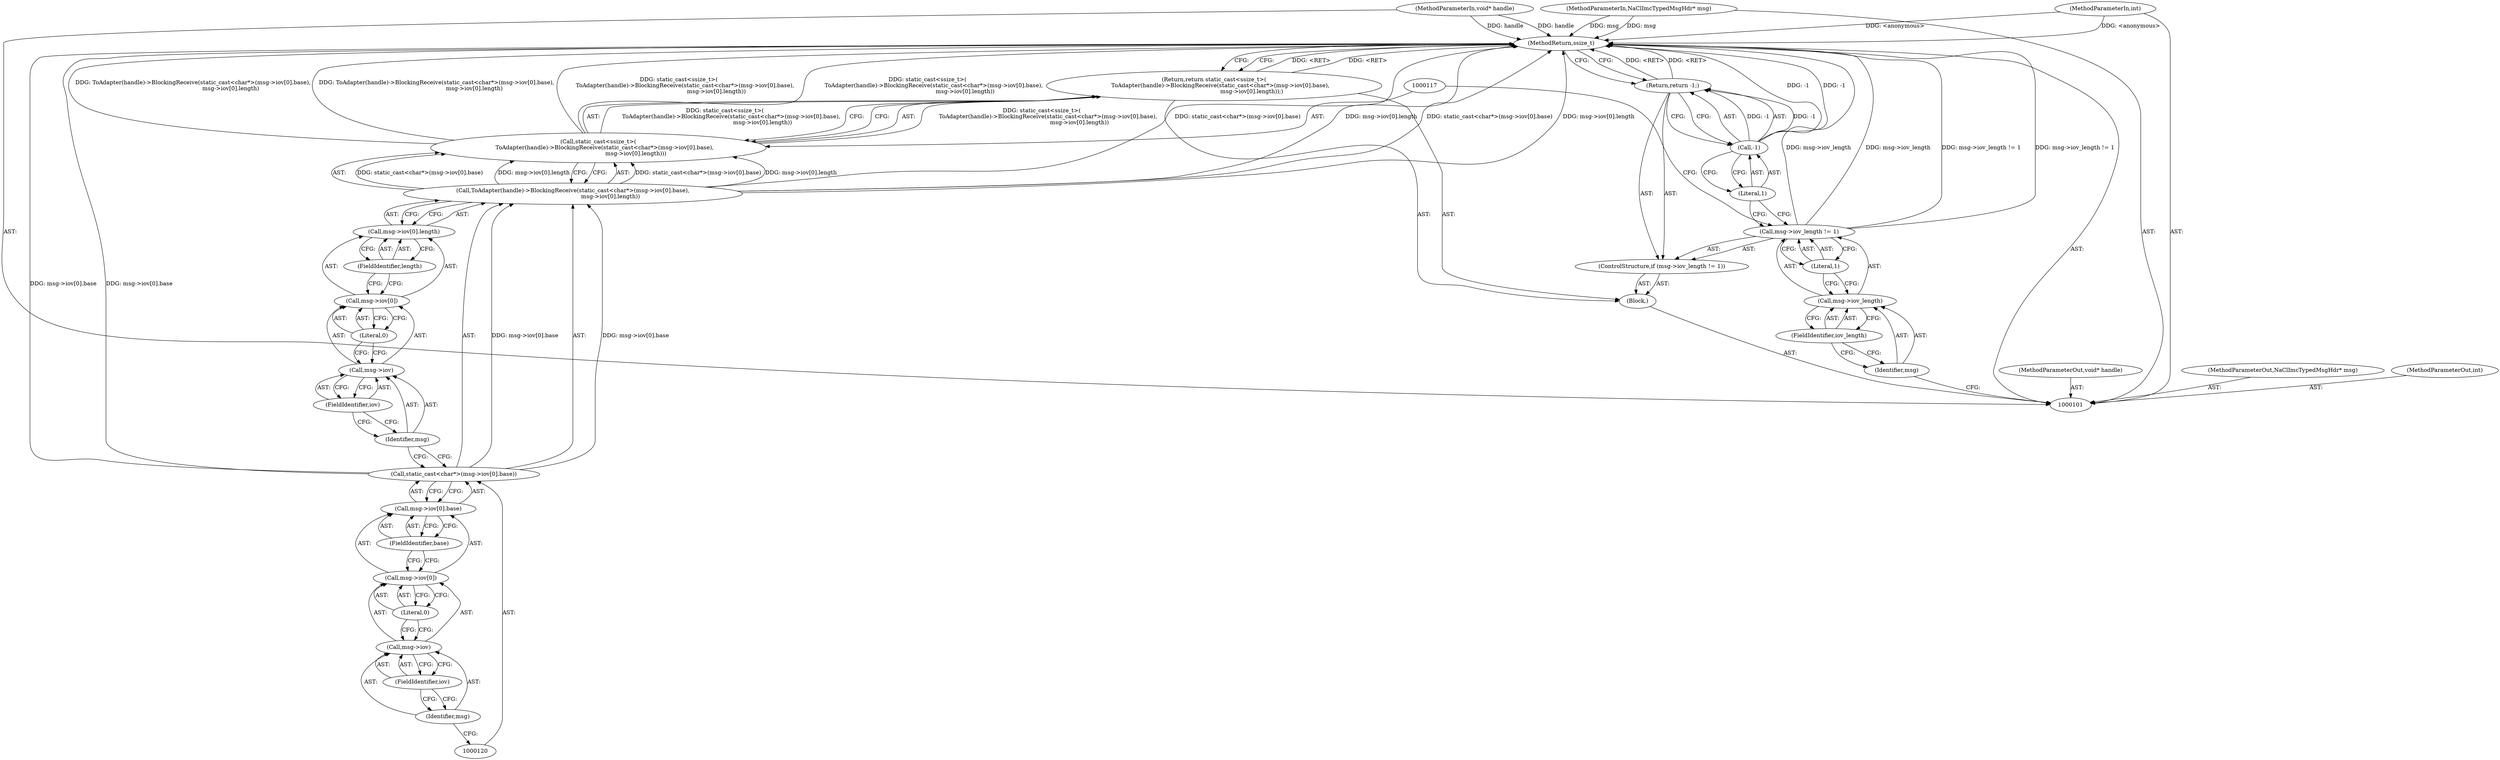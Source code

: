 digraph "0_Chrome_3b0d77670a0613f409110817455d2137576b485a_5" {
"1000135" [label="(MethodReturn,ssize_t)"];
"1000102" [label="(MethodParameterIn,void* handle)"];
"1000176" [label="(MethodParameterOut,void* handle)"];
"1000103" [label="(MethodParameterIn,NaClImcTypedMsgHdr* msg)"];
"1000177" [label="(MethodParameterOut,NaClImcTypedMsgHdr* msg)"];
"1000104" [label="(MethodParameterIn,int)"];
"1000178" [label="(MethodParameterOut,int)"];
"1000105" [label="(Block,)"];
"1000110" [label="(FieldIdentifier,iov_length)"];
"1000111" [label="(Literal,1)"];
"1000106" [label="(ControlStructure,if (msg->iov_length != 1))"];
"1000107" [label="(Call,msg->iov_length != 1)"];
"1000108" [label="(Call,msg->iov_length)"];
"1000109" [label="(Identifier,msg)"];
"1000113" [label="(Call,-1)"];
"1000114" [label="(Literal,1)"];
"1000112" [label="(Return,return -1;)"];
"1000116" [label="(Call,static_cast<ssize_t>(\n       ToAdapter(handle)->BlockingReceive(static_cast<char*>(msg->iov[0].base),\n                                          msg->iov[0].length)))"];
"1000115" [label="(Return,return static_cast<ssize_t>(\n       ToAdapter(handle)->BlockingReceive(static_cast<char*>(msg->iov[0].base),\n                                          msg->iov[0].length));)"];
"1000119" [label="(Call,static_cast<char*>(msg->iov[0].base))"];
"1000121" [label="(Call,msg->iov[0].base)"];
"1000122" [label="(Call,msg->iov[0])"];
"1000123" [label="(Call,msg->iov)"];
"1000124" [label="(Identifier,msg)"];
"1000125" [label="(FieldIdentifier,iov)"];
"1000118" [label="(Call,ToAdapter(handle)->BlockingReceive(static_cast<char*>(msg->iov[0].base),\n                                          msg->iov[0].length))"];
"1000126" [label="(Literal,0)"];
"1000127" [label="(FieldIdentifier,base)"];
"1000128" [label="(Call,msg->iov[0].length)"];
"1000129" [label="(Call,msg->iov[0])"];
"1000130" [label="(Call,msg->iov)"];
"1000131" [label="(Identifier,msg)"];
"1000132" [label="(FieldIdentifier,iov)"];
"1000133" [label="(Literal,0)"];
"1000134" [label="(FieldIdentifier,length)"];
"1000135" -> "1000101"  [label="AST: "];
"1000135" -> "1000112"  [label="CFG: "];
"1000135" -> "1000115"  [label="CFG: "];
"1000112" -> "1000135"  [label="DDG: <RET>"];
"1000107" -> "1000135"  [label="DDG: msg->iov_length"];
"1000107" -> "1000135"  [label="DDG: msg->iov_length != 1"];
"1000104" -> "1000135"  [label="DDG: <anonymous>"];
"1000103" -> "1000135"  [label="DDG: msg"];
"1000119" -> "1000135"  [label="DDG: msg->iov[0].base"];
"1000116" -> "1000135"  [label="DDG: ToAdapter(handle)->BlockingReceive(static_cast<char*>(msg->iov[0].base),\n                                          msg->iov[0].length)"];
"1000116" -> "1000135"  [label="DDG: static_cast<ssize_t>(\n       ToAdapter(handle)->BlockingReceive(static_cast<char*>(msg->iov[0].base),\n                                          msg->iov[0].length))"];
"1000102" -> "1000135"  [label="DDG: handle"];
"1000113" -> "1000135"  [label="DDG: -1"];
"1000118" -> "1000135"  [label="DDG: msg->iov[0].length"];
"1000118" -> "1000135"  [label="DDG: static_cast<char*>(msg->iov[0].base)"];
"1000115" -> "1000135"  [label="DDG: <RET>"];
"1000102" -> "1000101"  [label="AST: "];
"1000102" -> "1000135"  [label="DDG: handle"];
"1000176" -> "1000101"  [label="AST: "];
"1000103" -> "1000101"  [label="AST: "];
"1000103" -> "1000135"  [label="DDG: msg"];
"1000177" -> "1000101"  [label="AST: "];
"1000104" -> "1000101"  [label="AST: "];
"1000104" -> "1000135"  [label="DDG: <anonymous>"];
"1000178" -> "1000101"  [label="AST: "];
"1000105" -> "1000101"  [label="AST: "];
"1000106" -> "1000105"  [label="AST: "];
"1000115" -> "1000105"  [label="AST: "];
"1000110" -> "1000108"  [label="AST: "];
"1000110" -> "1000109"  [label="CFG: "];
"1000108" -> "1000110"  [label="CFG: "];
"1000111" -> "1000107"  [label="AST: "];
"1000111" -> "1000108"  [label="CFG: "];
"1000107" -> "1000111"  [label="CFG: "];
"1000106" -> "1000105"  [label="AST: "];
"1000107" -> "1000106"  [label="AST: "];
"1000112" -> "1000106"  [label="AST: "];
"1000107" -> "1000106"  [label="AST: "];
"1000107" -> "1000111"  [label="CFG: "];
"1000108" -> "1000107"  [label="AST: "];
"1000111" -> "1000107"  [label="AST: "];
"1000114" -> "1000107"  [label="CFG: "];
"1000117" -> "1000107"  [label="CFG: "];
"1000107" -> "1000135"  [label="DDG: msg->iov_length"];
"1000107" -> "1000135"  [label="DDG: msg->iov_length != 1"];
"1000108" -> "1000107"  [label="AST: "];
"1000108" -> "1000110"  [label="CFG: "];
"1000109" -> "1000108"  [label="AST: "];
"1000110" -> "1000108"  [label="AST: "];
"1000111" -> "1000108"  [label="CFG: "];
"1000109" -> "1000108"  [label="AST: "];
"1000109" -> "1000101"  [label="CFG: "];
"1000110" -> "1000109"  [label="CFG: "];
"1000113" -> "1000112"  [label="AST: "];
"1000113" -> "1000114"  [label="CFG: "];
"1000114" -> "1000113"  [label="AST: "];
"1000112" -> "1000113"  [label="CFG: "];
"1000113" -> "1000135"  [label="DDG: -1"];
"1000113" -> "1000112"  [label="DDG: -1"];
"1000114" -> "1000113"  [label="AST: "];
"1000114" -> "1000107"  [label="CFG: "];
"1000113" -> "1000114"  [label="CFG: "];
"1000112" -> "1000106"  [label="AST: "];
"1000112" -> "1000113"  [label="CFG: "];
"1000113" -> "1000112"  [label="AST: "];
"1000135" -> "1000112"  [label="CFG: "];
"1000112" -> "1000135"  [label="DDG: <RET>"];
"1000113" -> "1000112"  [label="DDG: -1"];
"1000116" -> "1000115"  [label="AST: "];
"1000116" -> "1000118"  [label="CFG: "];
"1000117" -> "1000116"  [label="AST: "];
"1000118" -> "1000116"  [label="AST: "];
"1000115" -> "1000116"  [label="CFG: "];
"1000116" -> "1000135"  [label="DDG: ToAdapter(handle)->BlockingReceive(static_cast<char*>(msg->iov[0].base),\n                                          msg->iov[0].length)"];
"1000116" -> "1000135"  [label="DDG: static_cast<ssize_t>(\n       ToAdapter(handle)->BlockingReceive(static_cast<char*>(msg->iov[0].base),\n                                          msg->iov[0].length))"];
"1000116" -> "1000115"  [label="DDG: static_cast<ssize_t>(\n       ToAdapter(handle)->BlockingReceive(static_cast<char*>(msg->iov[0].base),\n                                          msg->iov[0].length))"];
"1000118" -> "1000116"  [label="DDG: static_cast<char*>(msg->iov[0].base)"];
"1000118" -> "1000116"  [label="DDG: msg->iov[0].length"];
"1000115" -> "1000105"  [label="AST: "];
"1000115" -> "1000116"  [label="CFG: "];
"1000116" -> "1000115"  [label="AST: "];
"1000135" -> "1000115"  [label="CFG: "];
"1000115" -> "1000135"  [label="DDG: <RET>"];
"1000116" -> "1000115"  [label="DDG: static_cast<ssize_t>(\n       ToAdapter(handle)->BlockingReceive(static_cast<char*>(msg->iov[0].base),\n                                          msg->iov[0].length))"];
"1000119" -> "1000118"  [label="AST: "];
"1000119" -> "1000121"  [label="CFG: "];
"1000120" -> "1000119"  [label="AST: "];
"1000121" -> "1000119"  [label="AST: "];
"1000131" -> "1000119"  [label="CFG: "];
"1000119" -> "1000135"  [label="DDG: msg->iov[0].base"];
"1000119" -> "1000118"  [label="DDG: msg->iov[0].base"];
"1000121" -> "1000119"  [label="AST: "];
"1000121" -> "1000127"  [label="CFG: "];
"1000122" -> "1000121"  [label="AST: "];
"1000127" -> "1000121"  [label="AST: "];
"1000119" -> "1000121"  [label="CFG: "];
"1000122" -> "1000121"  [label="AST: "];
"1000122" -> "1000126"  [label="CFG: "];
"1000123" -> "1000122"  [label="AST: "];
"1000126" -> "1000122"  [label="AST: "];
"1000127" -> "1000122"  [label="CFG: "];
"1000123" -> "1000122"  [label="AST: "];
"1000123" -> "1000125"  [label="CFG: "];
"1000124" -> "1000123"  [label="AST: "];
"1000125" -> "1000123"  [label="AST: "];
"1000126" -> "1000123"  [label="CFG: "];
"1000124" -> "1000123"  [label="AST: "];
"1000124" -> "1000120"  [label="CFG: "];
"1000125" -> "1000124"  [label="CFG: "];
"1000125" -> "1000123"  [label="AST: "];
"1000125" -> "1000124"  [label="CFG: "];
"1000123" -> "1000125"  [label="CFG: "];
"1000118" -> "1000116"  [label="AST: "];
"1000118" -> "1000128"  [label="CFG: "];
"1000119" -> "1000118"  [label="AST: "];
"1000128" -> "1000118"  [label="AST: "];
"1000116" -> "1000118"  [label="CFG: "];
"1000118" -> "1000135"  [label="DDG: msg->iov[0].length"];
"1000118" -> "1000135"  [label="DDG: static_cast<char*>(msg->iov[0].base)"];
"1000118" -> "1000116"  [label="DDG: static_cast<char*>(msg->iov[0].base)"];
"1000118" -> "1000116"  [label="DDG: msg->iov[0].length"];
"1000119" -> "1000118"  [label="DDG: msg->iov[0].base"];
"1000126" -> "1000122"  [label="AST: "];
"1000126" -> "1000123"  [label="CFG: "];
"1000122" -> "1000126"  [label="CFG: "];
"1000127" -> "1000121"  [label="AST: "];
"1000127" -> "1000122"  [label="CFG: "];
"1000121" -> "1000127"  [label="CFG: "];
"1000128" -> "1000118"  [label="AST: "];
"1000128" -> "1000134"  [label="CFG: "];
"1000129" -> "1000128"  [label="AST: "];
"1000134" -> "1000128"  [label="AST: "];
"1000118" -> "1000128"  [label="CFG: "];
"1000129" -> "1000128"  [label="AST: "];
"1000129" -> "1000133"  [label="CFG: "];
"1000130" -> "1000129"  [label="AST: "];
"1000133" -> "1000129"  [label="AST: "];
"1000134" -> "1000129"  [label="CFG: "];
"1000130" -> "1000129"  [label="AST: "];
"1000130" -> "1000132"  [label="CFG: "];
"1000131" -> "1000130"  [label="AST: "];
"1000132" -> "1000130"  [label="AST: "];
"1000133" -> "1000130"  [label="CFG: "];
"1000131" -> "1000130"  [label="AST: "];
"1000131" -> "1000119"  [label="CFG: "];
"1000132" -> "1000131"  [label="CFG: "];
"1000132" -> "1000130"  [label="AST: "];
"1000132" -> "1000131"  [label="CFG: "];
"1000130" -> "1000132"  [label="CFG: "];
"1000133" -> "1000129"  [label="AST: "];
"1000133" -> "1000130"  [label="CFG: "];
"1000129" -> "1000133"  [label="CFG: "];
"1000134" -> "1000128"  [label="AST: "];
"1000134" -> "1000129"  [label="CFG: "];
"1000128" -> "1000134"  [label="CFG: "];
}
